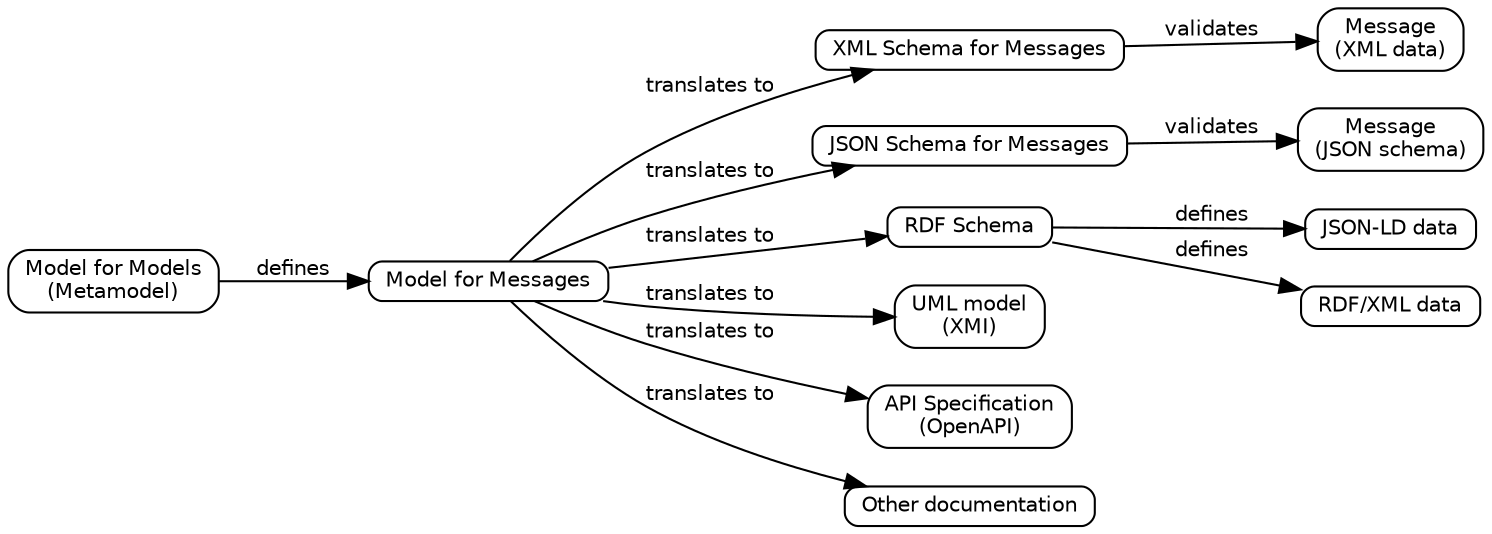 digraph G {
  layout = dot;
  edge [fontname = "Helvetica", fontsize = 10, dir = forward];
  node [fontname = "Helvetica", fontsize = 10, width = 0, height = 0, label="\N\l"];
  rankdir = LR;

  node [shape=box, style=rounded];

  { rank = same;
  message_xml [label="Message\n(XML data)"];
  message_json [label="Message\n(JSON schema)"];
  message_json_ld [label="JSON-LD data"];
  message_rdf_xml [label="RDF/XML data"];
  }
  
  { rank = same;
  schema_xsd [label="XML Schema for Messages"];
  schema_json [label="JSON Schema for Messages"];
  schema_rdf [label="RDF Schema"];
  uml_model [label="UML model\n(XMI)"];
  api_spec [label="API Specification\n(OpenAPI)"];
  docs [label="Other documentation"];
  }
  
  schema_xsd -> message_xml [label="validates"];
  schema_json -> message_json [label="validates"];
  schema_rdf -> { message_json_ld message_rdf_xml } [label="defines"];

  model [label="Model for Messages\n"];
  model -> { schema_xsd schema_json schema_rdf uml_model api_spec docs }  [label="translates to"];

  metamodel [label="Model for Models\n(Metamodel)"];
  metamodel -> model [label="defines"];

}
